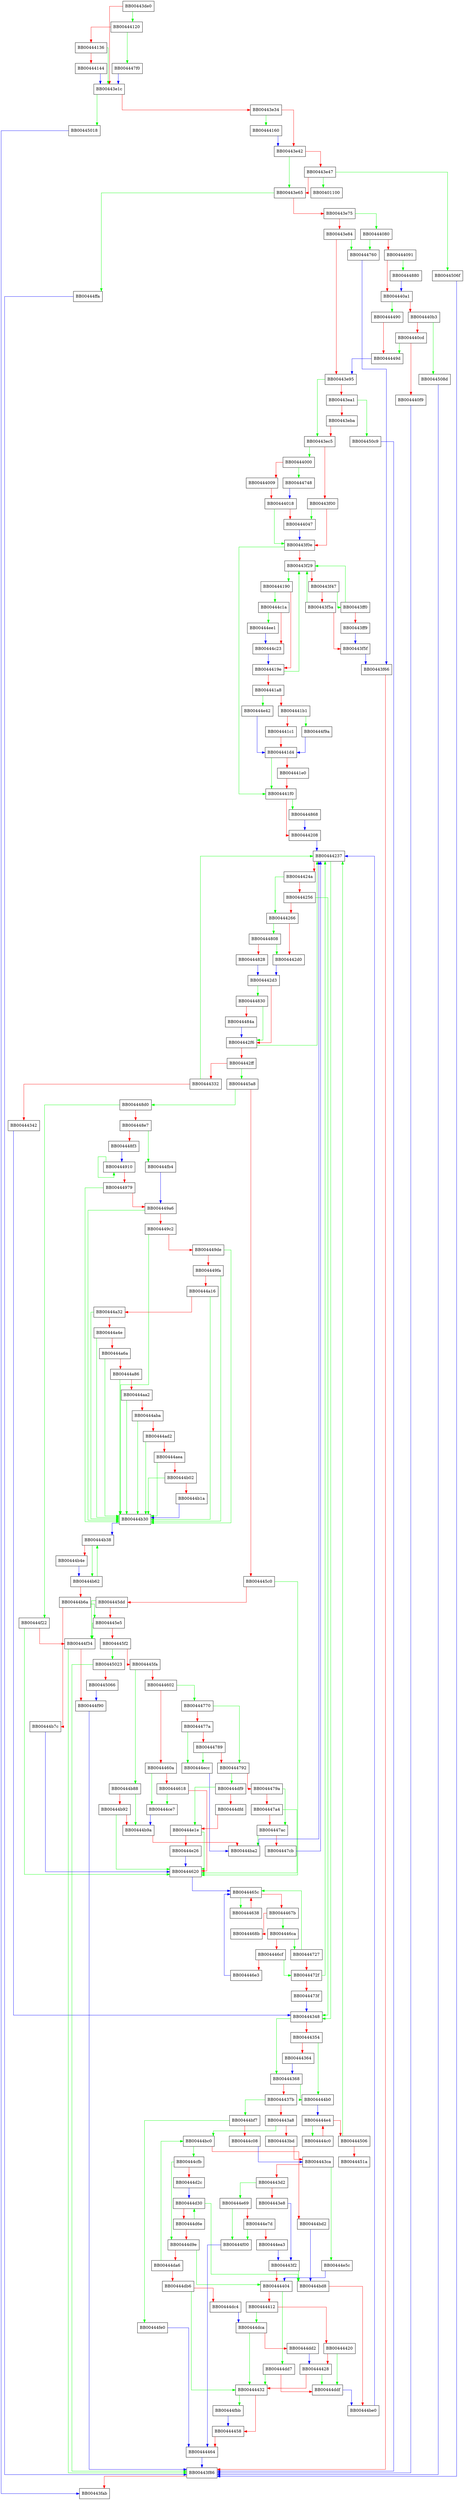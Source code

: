 digraph sv_body {
  node [shape="box"];
  graph [splines=ortho];
  BB00443de0 -> BB00444120 [color="green"];
  BB00443de0 -> BB00443e1c [color="red"];
  BB00443e1c -> BB00445018 [color="green"];
  BB00443e1c -> BB00443e34 [color="red"];
  BB00443e34 -> BB00444160 [color="green"];
  BB00443e34 -> BB00443e42 [color="red"];
  BB00443e42 -> BB00443e65 [color="green"];
  BB00443e42 -> BB00443e47 [color="red"];
  BB00443e47 -> BB00401100 [color="green"];
  BB00443e47 -> BB0044506f [color="green"];
  BB00443e47 -> BB00443e65 [color="red"];
  BB00443e65 -> BB00444ffa [color="green"];
  BB00443e65 -> BB00443e75 [color="red"];
  BB00443e75 -> BB00444080 [color="green"];
  BB00443e75 -> BB00443e84 [color="red"];
  BB00443e84 -> BB00444760 [color="green"];
  BB00443e84 -> BB00443e95 [color="red"];
  BB00443e95 -> BB00443ec5 [color="green"];
  BB00443e95 -> BB00443ea1 [color="red"];
  BB00443ea1 -> BB004450c9 [color="green"];
  BB00443ea1 -> BB00443eba [color="red"];
  BB00443eba -> BB00443ec5 [color="red"];
  BB00443ec5 -> BB00444000 [color="green"];
  BB00443ec5 -> BB00443f00 [color="red"];
  BB00443f00 -> BB00444047 [color="green"];
  BB00443f00 -> BB00443f0e [color="red"];
  BB00443f0e -> BB004441f0 [color="green"];
  BB00443f0e -> BB00443f29 [color="red"];
  BB00443f29 -> BB00444190 [color="green"];
  BB00443f29 -> BB00443f47 [color="red"];
  BB00443f47 -> BB00443ff0 [color="green"];
  BB00443f47 -> BB00443f5a [color="red"];
  BB00443f5a -> BB00443f29 [color="green"];
  BB00443f5a -> BB00443f5f [color="red"];
  BB00443f5f -> BB00443f66 [color="blue"];
  BB00443f66 -> BB00443f86 [color="red"];
  BB00443f86 -> BB00443fab [color="red"];
  BB00443ff0 -> BB00443f29 [color="green"];
  BB00443ff0 -> BB00443ff9 [color="red"];
  BB00443ff9 -> BB00443f5f [color="blue"];
  BB00444000 -> BB00444748 [color="green"];
  BB00444000 -> BB00444009 [color="red"];
  BB00444009 -> BB00444018 [color="red"];
  BB00444018 -> BB00443f0e [color="green"];
  BB00444018 -> BB00444047 [color="red"];
  BB00444047 -> BB00443f0e [color="blue"];
  BB00444080 -> BB00444760 [color="green"];
  BB00444080 -> BB00444091 [color="red"];
  BB00444091 -> BB00444880 [color="green"];
  BB00444091 -> BB004440a1 [color="red"];
  BB004440a1 -> BB00444490 [color="green"];
  BB004440a1 -> BB004440b3 [color="red"];
  BB004440b3 -> BB0044508d [color="green"];
  BB004440b3 -> BB004440cd [color="red"];
  BB004440cd -> BB0044449d [color="green"];
  BB004440cd -> BB004440f9 [color="red"];
  BB004440f9 -> BB00443f86 [color="blue"];
  BB00444120 -> BB004447f0 [color="green"];
  BB00444120 -> BB00444136 [color="red"];
  BB00444136 -> BB00443e1c [color="green"];
  BB00444136 -> BB00444144 [color="red"];
  BB00444144 -> BB00443e1c [color="blue"];
  BB00444160 -> BB00443e42 [color="blue"];
  BB00444190 -> BB00444c1a [color="green"];
  BB00444190 -> BB0044419e [color="red"];
  BB0044419e -> BB00443f29 [color="green"];
  BB0044419e -> BB004441a8 [color="red"];
  BB004441a8 -> BB00444e42 [color="green"];
  BB004441a8 -> BB004441b1 [color="red"];
  BB004441b1 -> BB00444f9a [color="green"];
  BB004441b1 -> BB004441c1 [color="red"];
  BB004441c1 -> BB004441d4 [color="red"];
  BB004441d4 -> BB004441f0 [color="green"];
  BB004441d4 -> BB004441e0 [color="red"];
  BB004441e0 -> BB004441f0 [color="red"];
  BB004441f0 -> BB00444868 [color="green"];
  BB004441f0 -> BB00444208 [color="red"];
  BB00444208 -> BB00444237 [color="blue"];
  BB00444237 -> BB00444348 [color="green"];
  BB00444237 -> BB0044424a [color="red"];
  BB0044424a -> BB00444266 [color="green"];
  BB0044424a -> BB00444256 [color="red"];
  BB00444256 -> BB00444348 [color="green"];
  BB00444256 -> BB00444266 [color="red"];
  BB00444266 -> BB00444808 [color="green"];
  BB00444266 -> BB004442d0 [color="red"];
  BB004442d0 -> BB004442d3 [color="blue"];
  BB004442d3 -> BB00444830 [color="green"];
  BB004442d3 -> BB004442f6 [color="red"];
  BB004442f6 -> BB00444237 [color="green"];
  BB004442f6 -> BB004442ff [color="red"];
  BB004442ff -> BB004445a8 [color="green"];
  BB004442ff -> BB00444332 [color="red"];
  BB00444332 -> BB00444237 [color="green"];
  BB00444332 -> BB00444342 [color="red"];
  BB00444342 -> BB00444348 [color="blue"];
  BB00444348 -> BB00444368 [color="green"];
  BB00444348 -> BB00444354 [color="red"];
  BB00444354 -> BB004444b0 [color="green"];
  BB00444354 -> BB00444364 [color="red"];
  BB00444364 -> BB00444368 [color="blue"];
  BB00444368 -> BB004444b0 [color="green"];
  BB00444368 -> BB0044437b [color="red"];
  BB0044437b -> BB00444bf7 [color="green"];
  BB0044437b -> BB004443a8 [color="red"];
  BB004443a8 -> BB00444bc0 [color="green"];
  BB004443a8 -> BB004443bd [color="red"];
  BB004443bd -> BB004443ca [color="red"];
  BB004443ca -> BB00444e5c [color="green"];
  BB004443ca -> BB004443d2 [color="red"];
  BB004443d2 -> BB00444e69 [color="green"];
  BB004443d2 -> BB004443e8 [color="red"];
  BB004443e8 -> BB004443f2 [color="blue"];
  BB004443f2 -> BB00444bd8 [color="green"];
  BB004443f2 -> BB00444404 [color="red"];
  BB00444404 -> BB00444dd7 [color="green"];
  BB00444404 -> BB00444412 [color="red"];
  BB00444412 -> BB00444dca [color="green"];
  BB00444412 -> BB00444420 [color="red"];
  BB00444420 -> BB00444ddf [color="green"];
  BB00444420 -> BB00444428 [color="red"];
  BB00444428 -> BB00444ddf [color="green"];
  BB00444428 -> BB00444432 [color="red"];
  BB00444432 -> BB00444fbb [color="green"];
  BB00444432 -> BB00444458 [color="red"];
  BB00444458 -> BB00444464 [color="red"];
  BB00444464 -> BB00443f86 [color="blue"];
  BB00444490 -> BB0044449d [color="red"];
  BB0044449d -> BB00443e95 [color="blue"];
  BB004444b0 -> BB004444e4 [color="blue"];
  BB004444c0 -> BB004444e4 [color="red"];
  BB004444e4 -> BB004444c0 [color="green"];
  BB004444e4 -> BB00444506 [color="red"];
  BB00444506 -> BB00444237 [color="green"];
  BB00444506 -> BB0044451a [color="red"];
  BB004445a8 -> BB004448d0 [color="green"];
  BB004445a8 -> BB004445c0 [color="red"];
  BB004445c0 -> BB00444620 [color="green"];
  BB004445c0 -> BB004445dd [color="red"];
  BB004445dd -> BB00444f34 [color="green"];
  BB004445dd -> BB004445e5 [color="red"];
  BB004445e5 -> BB00444f34 [color="green"];
  BB004445e5 -> BB004445f2 [color="red"];
  BB004445f2 -> BB00445023 [color="green"];
  BB004445f2 -> BB004445fa [color="red"];
  BB004445fa -> BB00444b88 [color="green"];
  BB004445fa -> BB00444602 [color="red"];
  BB00444602 -> BB00444770 [color="green"];
  BB00444602 -> BB0044460a [color="red"];
  BB0044460a -> BB00444ce7 [color="green"];
  BB0044460a -> BB00444618 [color="red"];
  BB00444618 -> BB00444ce7 [color="green"];
  BB00444618 -> BB00444620 [color="red"];
  BB00444620 -> BB0044465c [color="blue"];
  BB00444638 -> BB0044465c [color="red"];
  BB0044465c -> BB00444638 [color="green"];
  BB0044465c -> BB0044467b [color="red"];
  BB0044467b -> BB004446ca [color="green"];
  BB0044467b -> BB0044468b [color="red"];
  BB004446ca -> BB00444727 [color="green"];
  BB004446ca -> BB004446cf [color="red"];
  BB004446cf -> BB0044472f [color="green"];
  BB004446cf -> BB004446e3 [color="red"];
  BB004446e3 -> BB0044465c [color="blue"];
  BB00444727 -> BB0044465c [color="green"];
  BB00444727 -> BB0044472f [color="red"];
  BB0044472f -> BB00444237 [color="green"];
  BB0044472f -> BB0044473f [color="red"];
  BB0044473f -> BB00444348 [color="blue"];
  BB00444748 -> BB00444018 [color="blue"];
  BB00444760 -> BB00443f66 [color="blue"];
  BB00444770 -> BB00444792 [color="green"];
  BB00444770 -> BB0044477a [color="red"];
  BB0044477a -> BB00444ecc [color="green"];
  BB0044477a -> BB00444789 [color="red"];
  BB00444789 -> BB00444ecc [color="green"];
  BB00444789 -> BB00444792 [color="red"];
  BB00444792 -> BB00444df9 [color="green"];
  BB00444792 -> BB0044479a [color="red"];
  BB0044479a -> BB004447ac [color="green"];
  BB0044479a -> BB004447a4 [color="red"];
  BB004447a4 -> BB00444620 [color="green"];
  BB004447a4 -> BB004447ac [color="red"];
  BB004447ac -> BB00444ba2 [color="green"];
  BB004447ac -> BB004447cb [color="red"];
  BB004447cb -> BB00444237 [color="blue"];
  BB004447f0 -> BB00443e1c [color="blue"];
  BB00444808 -> BB004442d0 [color="green"];
  BB00444808 -> BB00444828 [color="red"];
  BB00444828 -> BB004442d3 [color="blue"];
  BB00444830 -> BB004442f6 [color="green"];
  BB00444830 -> BB0044484a [color="red"];
  BB0044484a -> BB004442f6 [color="blue"];
  BB00444868 -> BB00444208 [color="blue"];
  BB00444880 -> BB004440a1 [color="blue"];
  BB004448d0 -> BB00444f22 [color="green"];
  BB004448d0 -> BB004448e7 [color="red"];
  BB004448e7 -> BB00444fb4 [color="green"];
  BB004448e7 -> BB004448f3 [color="red"];
  BB004448f3 -> BB00444910 [color="blue"];
  BB00444910 -> BB00444910 [color="green"];
  BB00444910 -> BB00444979 [color="red"];
  BB00444979 -> BB00444b30 [color="green"];
  BB00444979 -> BB004449a6 [color="red"];
  BB004449a6 -> BB00444b30 [color="green"];
  BB004449a6 -> BB004449c2 [color="red"];
  BB004449c2 -> BB00444b30 [color="green"];
  BB004449c2 -> BB004449de [color="red"];
  BB004449de -> BB00444b30 [color="green"];
  BB004449de -> BB004449fa [color="red"];
  BB004449fa -> BB00444b30 [color="green"];
  BB004449fa -> BB00444a16 [color="red"];
  BB00444a16 -> BB00444b30 [color="green"];
  BB00444a16 -> BB00444a32 [color="red"];
  BB00444a32 -> BB00444b30 [color="green"];
  BB00444a32 -> BB00444a4e [color="red"];
  BB00444a4e -> BB00444b30 [color="green"];
  BB00444a4e -> BB00444a6a [color="red"];
  BB00444a6a -> BB00444b30 [color="green"];
  BB00444a6a -> BB00444a86 [color="red"];
  BB00444a86 -> BB00444b30 [color="green"];
  BB00444a86 -> BB00444aa2 [color="red"];
  BB00444aa2 -> BB00444b30 [color="green"];
  BB00444aa2 -> BB00444aba [color="red"];
  BB00444aba -> BB00444b30 [color="green"];
  BB00444aba -> BB00444ad2 [color="red"];
  BB00444ad2 -> BB00444b30 [color="green"];
  BB00444ad2 -> BB00444aea [color="red"];
  BB00444aea -> BB00444b30 [color="green"];
  BB00444aea -> BB00444b02 [color="red"];
  BB00444b02 -> BB00444b30 [color="green"];
  BB00444b02 -> BB00444b1a [color="red"];
  BB00444b1a -> BB00444b30 [color="blue"];
  BB00444b30 -> BB00444b38 [color="blue"];
  BB00444b38 -> BB00444b62 [color="green"];
  BB00444b38 -> BB00444b4e [color="red"];
  BB00444b4e -> BB00444b62 [color="blue"];
  BB00444b62 -> BB00444b38 [color="green"];
  BB00444b62 -> BB00444b6a [color="red"];
  BB00444b6a -> BB004445e5 [color="green"];
  BB00444b6a -> BB00444b7c [color="red"];
  BB00444b7c -> BB00444620 [color="blue"];
  BB00444b88 -> BB00444b9a [color="green"];
  BB00444b88 -> BB00444b92 [color="red"];
  BB00444b92 -> BB00444620 [color="green"];
  BB00444b92 -> BB00444b9a [color="red"];
  BB00444b9a -> BB00444ba2 [color="red"];
  BB00444ba2 -> BB00444237 [color="blue"];
  BB00444bc0 -> BB00444cfb [color="green"];
  BB00444bc0 -> BB00444bd2 [color="red"];
  BB00444bd2 -> BB00444bd8 [color="blue"];
  BB00444bd8 -> BB00444be0 [color="red"];
  BB00444be0 -> BB00444237 [color="blue"];
  BB00444bf7 -> BB00444fe0 [color="green"];
  BB00444bf7 -> BB00444c08 [color="red"];
  BB00444c08 -> BB004443ca [color="blue"];
  BB00444c1a -> BB00444ee1 [color="green"];
  BB00444c1a -> BB00444c23 [color="red"];
  BB00444c23 -> BB0044419e [color="blue"];
  BB00444ce7 -> BB00444b9a [color="blue"];
  BB00444cfb -> BB00444d9e [color="green"];
  BB00444cfb -> BB00444d2c [color="red"];
  BB00444d2c -> BB00444d30 [color="blue"];
  BB00444d30 -> BB00444bd8 [color="green"];
  BB00444d30 -> BB00444d6e [color="red"];
  BB00444d6e -> BB00444d30 [color="green"];
  BB00444d6e -> BB00444d9e [color="red"];
  BB00444d9e -> BB00444404 [color="green"];
  BB00444d9e -> BB00444da6 [color="red"];
  BB00444da6 -> BB00444bc0 [color="green"];
  BB00444da6 -> BB00444db6 [color="red"];
  BB00444db6 -> BB00444432 [color="green"];
  BB00444db6 -> BB00444dc4 [color="red"];
  BB00444dc4 -> BB00444dca [color="blue"];
  BB00444dca -> BB00444432 [color="green"];
  BB00444dca -> BB00444dd2 [color="red"];
  BB00444dd2 -> BB00444428 [color="blue"];
  BB00444dd7 -> BB00444432 [color="green"];
  BB00444dd7 -> BB00444ddf [color="red"];
  BB00444ddf -> BB00444be0 [color="blue"];
  BB00444df9 -> BB00444e1e [color="green"];
  BB00444df9 -> BB00444dfd [color="red"];
  BB00444dfd -> BB00444e1e [color="red"];
  BB00444e1e -> BB00444620 [color="green"];
  BB00444e1e -> BB00444e26 [color="red"];
  BB00444e26 -> BB00444620 [color="blue"];
  BB00444e42 -> BB004441d4 [color="blue"];
  BB00444e5c -> BB00444404 [color="blue"];
  BB00444e69 -> BB00444f00 [color="green"];
  BB00444e69 -> BB00444e7d [color="red"];
  BB00444e7d -> BB00444f00 [color="green"];
  BB00444e7d -> BB00444ea3 [color="red"];
  BB00444ea3 -> BB004443f2 [color="blue"];
  BB00444ecc -> BB00444ba2 [color="blue"];
  BB00444ee1 -> BB00444c23 [color="blue"];
  BB00444f00 -> BB00444464 [color="blue"];
  BB00444f22 -> BB00444620 [color="green"];
  BB00444f22 -> BB00444f34 [color="red"];
  BB00444f34 -> BB00443f86 [color="green"];
  BB00444f34 -> BB00444f90 [color="red"];
  BB00444f90 -> BB00443f86 [color="blue"];
  BB00444f9a -> BB004441d4 [color="blue"];
  BB00444fb4 -> BB004449a6 [color="blue"];
  BB00444fbb -> BB00444458 [color="blue"];
  BB00444fe0 -> BB00444464 [color="blue"];
  BB00444ffa -> BB00443f86 [color="blue"];
  BB00445018 -> BB00443fab [color="blue"];
  BB00445023 -> BB00443f86 [color="green"];
  BB00445023 -> BB00445066 [color="red"];
  BB00445066 -> BB00444f90 [color="blue"];
  BB0044506f -> BB00443f86 [color="blue"];
  BB0044508d -> BB00443f86 [color="blue"];
  BB004450c9 -> BB00443f86 [color="blue"];
}